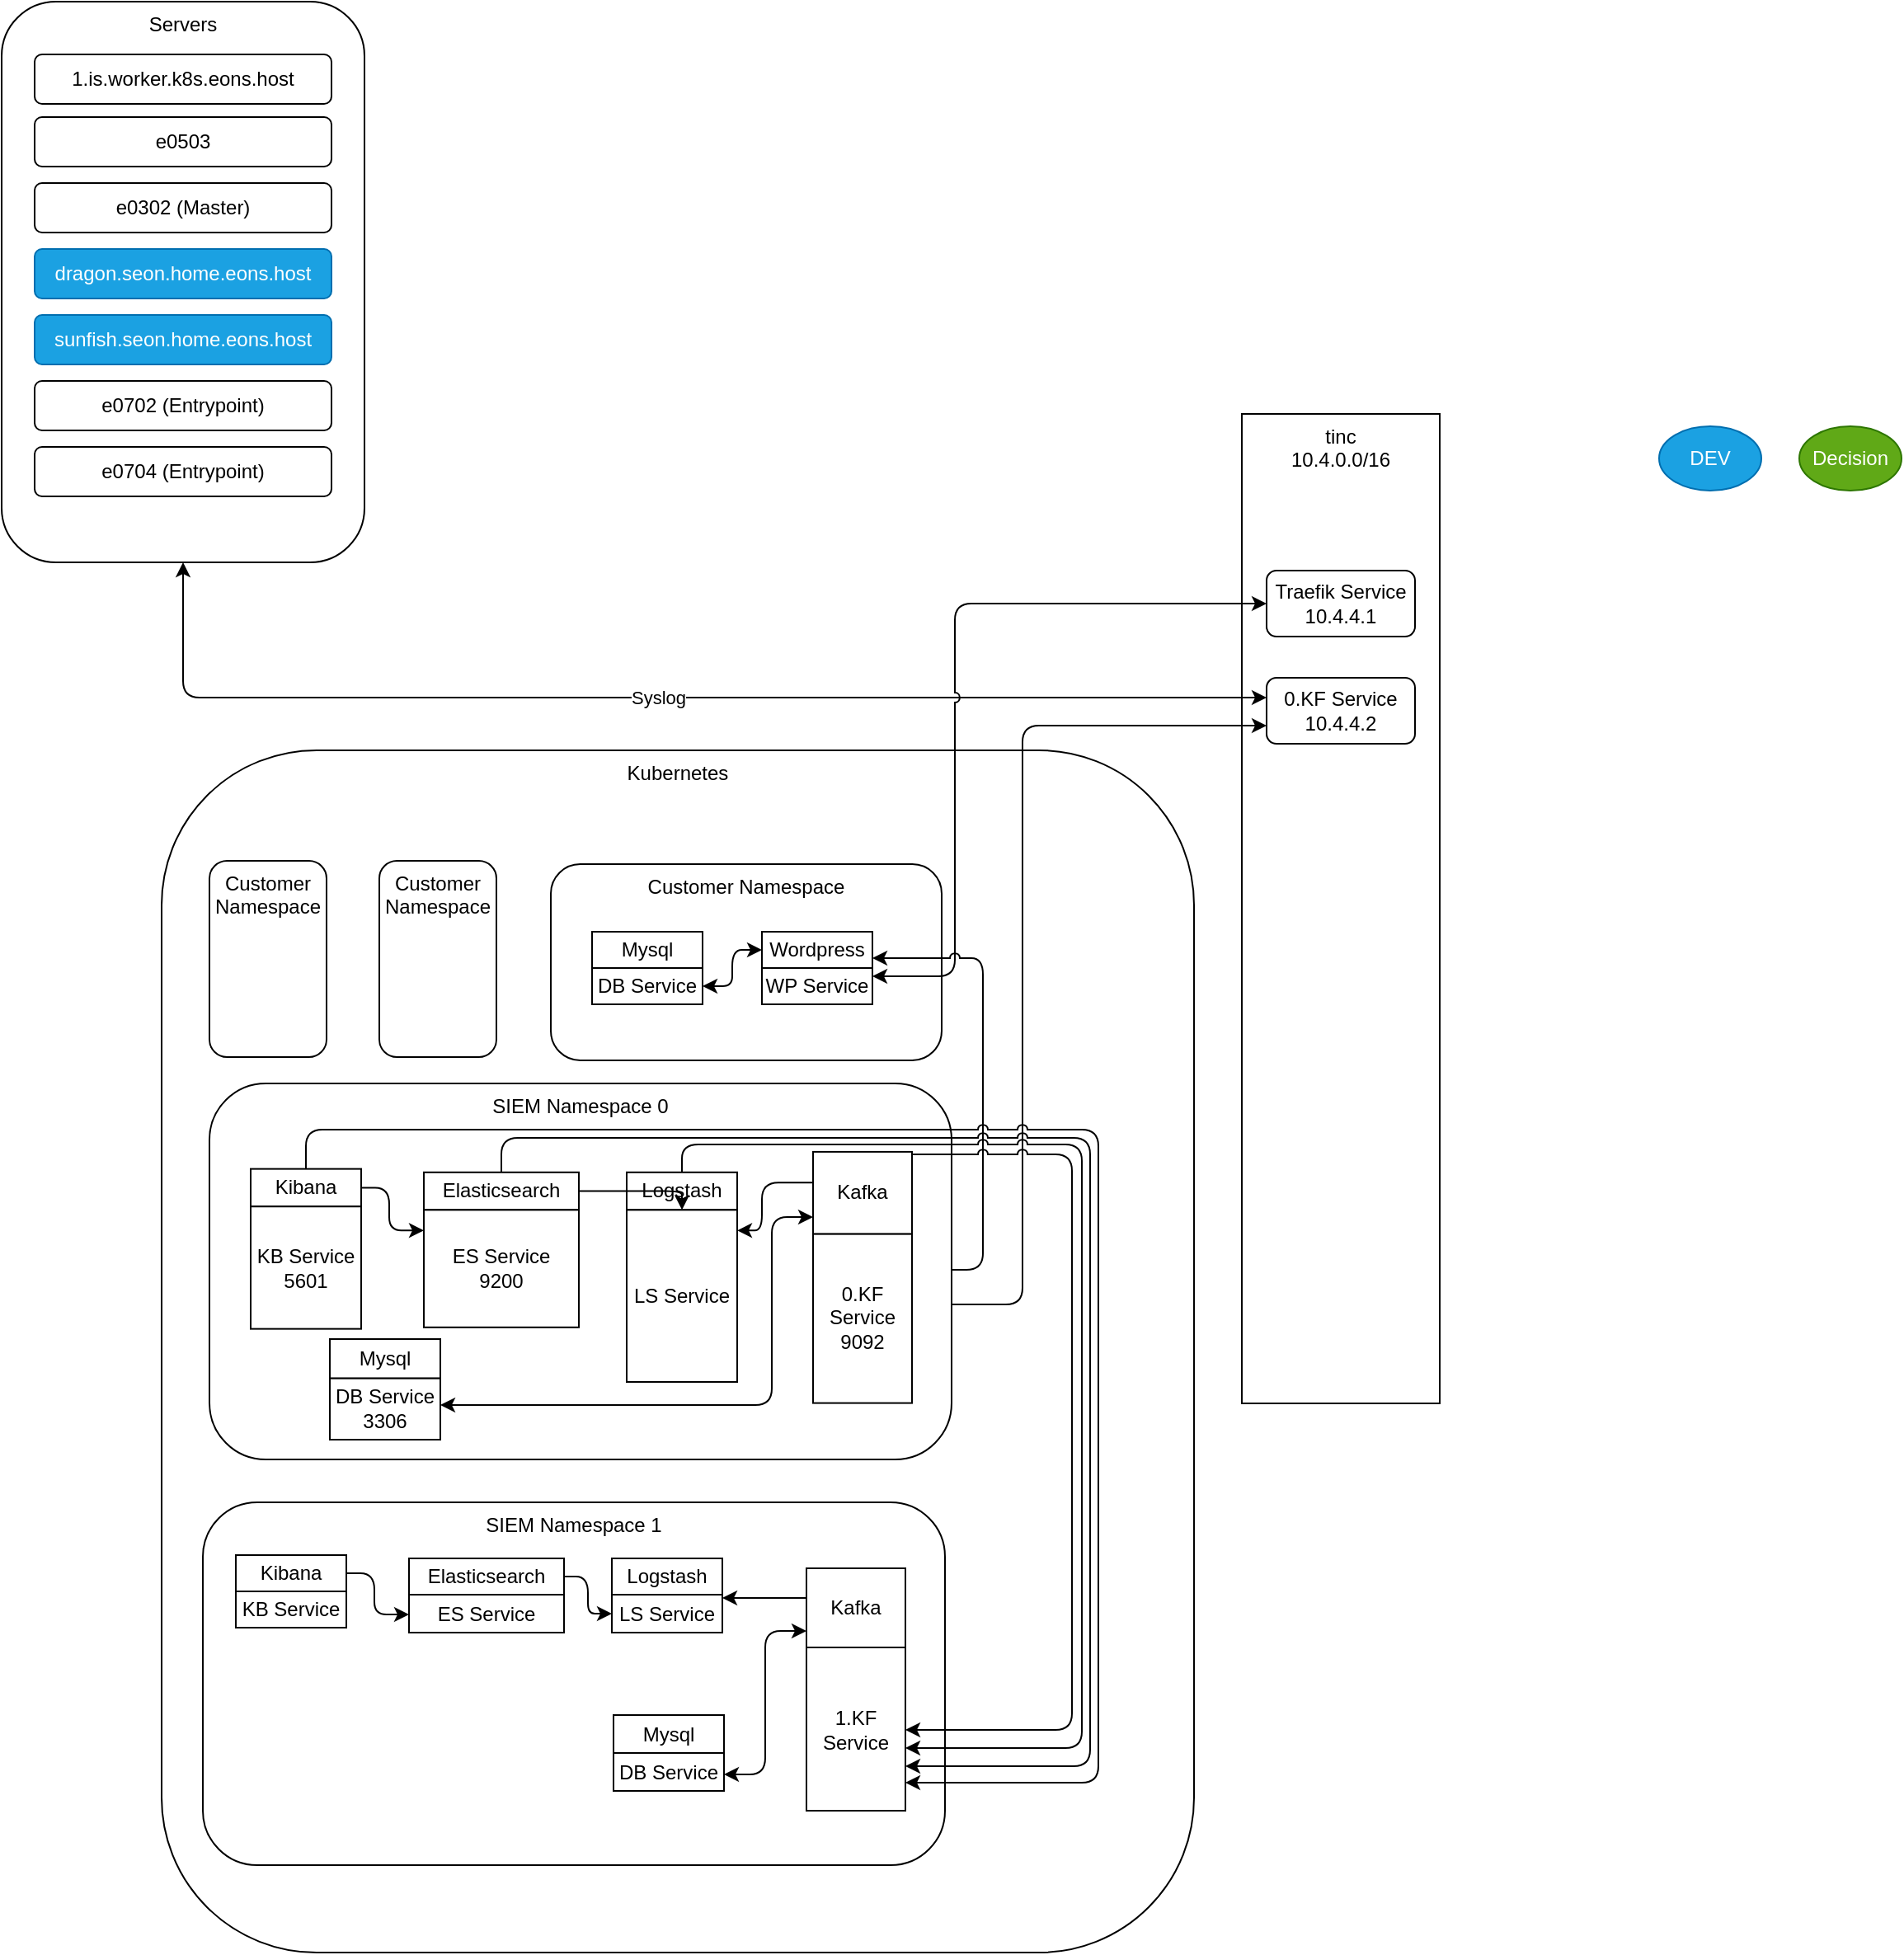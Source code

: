 <mxfile>
    <diagram id="RnGx_1MqtxKIJfERi9v0" name="Page-1">
        <mxGraphModel dx="1486" dy="816" grid="0" gridSize="10" guides="1" tooltips="1" connect="1" arrows="1" fold="1" page="0" pageScale="1" pageWidth="850" pageHeight="1100" math="0" shadow="0">
            <root>
                <mxCell id="0"/>
                <mxCell id="1" parent="0"/>
                <mxCell id="30" value="Kubernetes" style="rounded=1;whiteSpace=wrap;html=1;verticalAlign=top;" parent="1" vertex="1">
                    <mxGeometry x="55" y="244" width="626" height="729" as="geometry"/>
                </mxCell>
                <mxCell id="11" value="tinc&lt;br&gt;10.4.0.0/16" style="rounded=0;whiteSpace=wrap;html=1;verticalAlign=top;" parent="1" vertex="1">
                    <mxGeometry x="710" y="40" width="120" height="600" as="geometry"/>
                </mxCell>
                <mxCell id="61" value="Syslog" style="edgeStyle=orthogonalEdgeStyle;jumpStyle=arc;html=1;startArrow=classic;startFill=1;" edge="1" parent="1" source="10" target="14">
                    <mxGeometry relative="1" as="geometry">
                        <Array as="points">
                            <mxPoint x="353" y="212"/>
                            <mxPoint x="353" y="212"/>
                        </Array>
                    </mxGeometry>
                </mxCell>
                <mxCell id="29" style="edgeStyle=orthogonalEdgeStyle;html=1;startArrow=classic;startFill=1;" parent="1" source="28" target="14" edge="1">
                    <mxGeometry relative="1" as="geometry">
                        <Array as="points">
                            <mxPoint x="577" y="580"/>
                            <mxPoint x="577" y="229"/>
                        </Array>
                    </mxGeometry>
                </mxCell>
                <mxCell id="13" value="Traefik Service&lt;br&gt;10.4.4.1" style="rounded=1;whiteSpace=wrap;html=1;" parent="1" vertex="1">
                    <mxGeometry x="725" y="135" width="90" height="40" as="geometry"/>
                </mxCell>
                <mxCell id="14" value="0.KF Service&lt;br&gt;10.4.4.2" style="rounded=1;whiteSpace=wrap;html=1;" parent="1" vertex="1">
                    <mxGeometry x="725" y="200" width="90" height="40" as="geometry"/>
                </mxCell>
                <mxCell id="23" value="DEV" style="ellipse;whiteSpace=wrap;html=1;fillColor=#1ba1e2;fontColor=#ffffff;strokeColor=#006EAF;" parent="1" vertex="1">
                    <mxGeometry x="963" y="47.5" width="62" height="39" as="geometry"/>
                </mxCell>
                <mxCell id="62" value="Decision" style="ellipse;whiteSpace=wrap;html=1;fillColor=#60a917;fontColor=#ffffff;strokeColor=#2D7600;" vertex="1" parent="1">
                    <mxGeometry x="1048" y="47.5" width="62" height="39" as="geometry"/>
                </mxCell>
                <mxCell id="63" value="" style="group" connectable="0" vertex="1" parent="1">
                    <mxGeometry x="-42" y="-210" width="220" height="340" as="geometry"/>
                </mxCell>
                <mxCell id="10" value="Servers" style="rounded=1;whiteSpace=wrap;html=1;verticalAlign=top;" parent="63" vertex="1">
                    <mxGeometry width="220" height="340" as="geometry"/>
                </mxCell>
                <mxCell id="21" value="e0702 (Entrypoint)" style="rounded=1;whiteSpace=wrap;html=1;" parent="63" vertex="1">
                    <mxGeometry x="20" y="230" width="180" height="30" as="geometry"/>
                </mxCell>
                <mxCell id="17" value="e0503" style="rounded=1;whiteSpace=wrap;html=1;" parent="63" vertex="1">
                    <mxGeometry x="20" y="70" width="180" height="30" as="geometry"/>
                </mxCell>
                <mxCell id="22" value="e0704 (Entrypoint)" style="rounded=1;whiteSpace=wrap;html=1;" parent="63" vertex="1">
                    <mxGeometry x="20" y="270" width="180" height="30" as="geometry"/>
                </mxCell>
                <mxCell id="19" value="dragon.seon.home.eons.host" style="rounded=1;whiteSpace=wrap;html=1;fillColor=#1ba1e2;fontColor=#ffffff;strokeColor=#006EAF;" parent="63" vertex="1">
                    <mxGeometry x="20" y="150" width="180" height="30" as="geometry"/>
                </mxCell>
                <mxCell id="20" value="sunfish.seon.home.eons.host" style="rounded=1;whiteSpace=wrap;html=1;fillColor=#1ba1e2;fontColor=#ffffff;strokeColor=#006EAF;" parent="63" vertex="1">
                    <mxGeometry x="20" y="190" width="180" height="30" as="geometry"/>
                </mxCell>
                <mxCell id="9" value="1.is.worker.k8s.eons.host" style="rounded=1;whiteSpace=wrap;html=1;" parent="63" vertex="1">
                    <mxGeometry x="20" y="32" width="180" height="30" as="geometry"/>
                </mxCell>
                <mxCell id="18" value="e0302 (Master)" style="rounded=1;whiteSpace=wrap;html=1;" parent="63" vertex="1">
                    <mxGeometry x="20" y="110" width="180" height="30" as="geometry"/>
                </mxCell>
                <mxCell id="64" value="Customer Namespace" style="rounded=1;whiteSpace=wrap;html=1;verticalAlign=top;shadow=0;" vertex="1" parent="1">
                    <mxGeometry x="291" y="313" width="237" height="119" as="geometry"/>
                </mxCell>
                <mxCell id="65" value="" style="group" connectable="0" vertex="1" parent="1">
                    <mxGeometry x="419" y="354" width="67" height="44" as="geometry"/>
                </mxCell>
                <mxCell id="66" value="Wordpress" style="rounded=0;whiteSpace=wrap;html=1;" vertex="1" parent="65">
                    <mxGeometry width="67" height="22" as="geometry"/>
                </mxCell>
                <mxCell id="67" value="WP Service" style="rounded=0;whiteSpace=wrap;html=1;" vertex="1" parent="65">
                    <mxGeometry y="22" width="67" height="22" as="geometry"/>
                </mxCell>
                <mxCell id="68" value="" style="group" connectable="0" vertex="1" parent="1">
                    <mxGeometry x="316" y="354" width="67" height="44" as="geometry"/>
                </mxCell>
                <mxCell id="69" value="Mysql" style="rounded=0;whiteSpace=wrap;html=1;" vertex="1" parent="68">
                    <mxGeometry width="67" height="22" as="geometry"/>
                </mxCell>
                <mxCell id="70" value="DB Service" style="rounded=0;whiteSpace=wrap;html=1;" vertex="1" parent="68">
                    <mxGeometry y="22" width="67" height="22" as="geometry"/>
                </mxCell>
                <mxCell id="71" style="edgeStyle=orthogonalEdgeStyle;jumpStyle=arc;html=1;startArrow=classic;startFill=1;" edge="1" parent="1" source="66" target="70">
                    <mxGeometry relative="1" as="geometry"/>
                </mxCell>
                <mxCell id="72" style="edgeStyle=orthogonalEdgeStyle;jumpStyle=arc;html=1;startArrow=classic;startFill=1;" edge="1" parent="1" source="67" target="13">
                    <mxGeometry relative="1" as="geometry">
                        <Array as="points">
                            <mxPoint x="536" y="381"/>
                            <mxPoint x="536" y="155"/>
                        </Array>
                    </mxGeometry>
                </mxCell>
                <mxCell id="73" style="edgeStyle=orthogonalEdgeStyle;jumpStyle=arc;html=1;startArrow=classic;startFill=1;" edge="1" parent="1" source="66" target="28">
                    <mxGeometry relative="1" as="geometry">
                        <Array as="points">
                            <mxPoint x="553" y="370"/>
                            <mxPoint x="553" y="559"/>
                        </Array>
                    </mxGeometry>
                </mxCell>
                <mxCell id="74" value="Customer Namespace" style="rounded=1;whiteSpace=wrap;html=1;verticalAlign=top;shadow=0;" vertex="1" parent="1">
                    <mxGeometry x="84" y="311" width="71" height="119" as="geometry"/>
                </mxCell>
                <mxCell id="75" value="Customer Namespace" style="rounded=1;whiteSpace=wrap;html=1;verticalAlign=top;shadow=0;" vertex="1" parent="1">
                    <mxGeometry x="187" y="311" width="71" height="119" as="geometry"/>
                </mxCell>
                <mxCell id="77" value="" style="group" connectable="0" vertex="1" parent="1">
                    <mxGeometry x="84" y="446" width="450" height="228" as="geometry"/>
                </mxCell>
                <mxCell id="24" value="SIEM Namespace 0" style="rounded=1;whiteSpace=wrap;html=1;verticalAlign=top;shadow=0;" parent="77" vertex="1">
                    <mxGeometry width="450" height="228" as="geometry"/>
                </mxCell>
                <mxCell id="43" value="" style="group" parent="77" vertex="1" connectable="0">
                    <mxGeometry x="366" y="41.455" width="60" height="152.345" as="geometry"/>
                </mxCell>
                <mxCell id="28" value="0.KF&lt;br&gt;Service&lt;br&gt;9092" style="rounded=0;whiteSpace=wrap;html=1;" parent="43" vertex="1">
                    <mxGeometry y="49.745" width="60" height="102.6" as="geometry"/>
                </mxCell>
                <mxCell id="42" value="Kafka" style="rounded=0;whiteSpace=wrap;html=1;" parent="43" vertex="1">
                    <mxGeometry width="60" height="49.745" as="geometry"/>
                </mxCell>
                <mxCell id="51" style="edgeStyle=orthogonalEdgeStyle;html=1;startArrow=classic;startFill=1;" parent="77" source="42" target="32" edge="1">
                    <mxGeometry relative="1" as="geometry">
                        <Array as="points">
                            <mxPoint x="341" y="81"/>
                            <mxPoint x="341" y="195"/>
                        </Array>
                    </mxGeometry>
                </mxCell>
                <mxCell id="53" style="edgeStyle=orthogonalEdgeStyle;html=1;" parent="77" source="42" target="38" edge="1">
                    <mxGeometry relative="1" as="geometry">
                        <Array as="points">
                            <mxPoint x="335" y="60.109"/>
                            <mxPoint x="335" y="89.127"/>
                        </Array>
                    </mxGeometry>
                </mxCell>
                <mxCell id="39" value="" style="group" parent="77" vertex="1" connectable="0">
                    <mxGeometry x="253" y="53.891" width="67" height="46.636" as="geometry"/>
                </mxCell>
                <mxCell id="34" value="Logstash" style="rounded=0;whiteSpace=wrap;html=1;" parent="39" vertex="1">
                    <mxGeometry width="67" height="22.8" as="geometry"/>
                </mxCell>
                <mxCell id="44" value="" style="group" parent="77" vertex="1" connectable="0">
                    <mxGeometry x="130" y="53.891" width="94" height="94" as="geometry"/>
                </mxCell>
                <mxCell id="36" value="Elasticsearch" style="rounded=0;whiteSpace=wrap;html=1;" parent="44" vertex="1">
                    <mxGeometry width="94" height="22.8" as="geometry"/>
                </mxCell>
                <mxCell id="40" value="&lt;div&gt;ES Service&lt;/div&gt;&lt;div&gt;9200&lt;br&gt;&lt;/div&gt;" style="rounded=0;whiteSpace=wrap;html=1;" parent="44" vertex="1">
                    <mxGeometry y="22.8" width="94" height="71.2" as="geometry"/>
                </mxCell>
                <mxCell id="46" value="" style="group" parent="77" vertex="1" connectable="0">
                    <mxGeometry x="25" y="51.818" width="67" height="97" as="geometry"/>
                </mxCell>
                <mxCell id="37" value="Kibana" style="rounded=0;whiteSpace=wrap;html=1;" parent="46" vertex="1">
                    <mxGeometry width="67" height="22.8" as="geometry"/>
                </mxCell>
                <mxCell id="45" value="&lt;div&gt;KB Service&lt;/div&gt;&lt;div&gt;5601&lt;br&gt;&lt;/div&gt;" style="rounded=0;whiteSpace=wrap;html=1;" parent="46" vertex="1">
                    <mxGeometry y="22.8" width="67" height="74.2" as="geometry"/>
                </mxCell>
                <mxCell id="38" value="LS Service" style="rounded=0;whiteSpace=wrap;html=1;" parent="77" vertex="1">
                    <mxGeometry x="253" y="76.69" width="67" height="104.31" as="geometry"/>
                </mxCell>
                <mxCell id="56" style="edgeStyle=orthogonalEdgeStyle;html=1;" edge="1" parent="77" source="37" target="40">
                    <mxGeometry relative="1" as="geometry">
                        <Array as="points">
                            <mxPoint x="109" y="63.218"/>
                            <mxPoint x="109" y="89.127"/>
                        </Array>
                    </mxGeometry>
                </mxCell>
                <mxCell id="57" style="edgeStyle=orthogonalEdgeStyle;html=1;" edge="1" parent="77" source="36" target="38">
                    <mxGeometry relative="1" as="geometry"/>
                </mxCell>
                <mxCell id="33" value="" style="group" parent="77" vertex="1" connectable="0">
                    <mxGeometry x="73" y="155.001" width="67" height="61" as="geometry"/>
                </mxCell>
                <mxCell id="31" value="Mysql" style="rounded=0;whiteSpace=wrap;html=1;" parent="33" vertex="1">
                    <mxGeometry width="67" height="23.836" as="geometry"/>
                </mxCell>
                <mxCell id="32" value="DB Service&lt;br&gt;3306" style="rounded=0;whiteSpace=wrap;html=1;" parent="33" vertex="1">
                    <mxGeometry y="23.84" width="67" height="37.16" as="geometry"/>
                </mxCell>
                <mxCell id="78" value="" style="group" connectable="0" vertex="1" parent="1">
                    <mxGeometry x="80" y="700" width="450" height="220" as="geometry"/>
                </mxCell>
                <mxCell id="79" value="SIEM Namespace 1" style="rounded=1;whiteSpace=wrap;html=1;verticalAlign=top;shadow=0;" vertex="1" parent="78">
                    <mxGeometry width="450" height="220" as="geometry"/>
                </mxCell>
                <mxCell id="80" value="" style="group" connectable="0" vertex="1" parent="78">
                    <mxGeometry x="249" y="129" width="67" height="46" as="geometry"/>
                </mxCell>
                <mxCell id="81" value="Mysql" style="rounded=0;whiteSpace=wrap;html=1;" vertex="1" parent="80">
                    <mxGeometry width="67" height="23" as="geometry"/>
                </mxCell>
                <mxCell id="82" value="DB Service" style="rounded=0;whiteSpace=wrap;html=1;" vertex="1" parent="80">
                    <mxGeometry y="23" width="67" height="23" as="geometry"/>
                </mxCell>
                <mxCell id="83" value="" style="group" connectable="0" vertex="1" parent="78">
                    <mxGeometry x="248" y="34" width="67" height="45" as="geometry"/>
                </mxCell>
                <mxCell id="84" value="Logstash" style="rounded=0;whiteSpace=wrap;html=1;" vertex="1" parent="83">
                    <mxGeometry width="67" height="22" as="geometry"/>
                </mxCell>
                <mxCell id="85" value="" style="group" connectable="0" vertex="1" parent="78">
                    <mxGeometry x="366" y="40" width="60" height="147" as="geometry"/>
                </mxCell>
                <mxCell id="86" value="1.KF&lt;br&gt;Service" style="rounded=0;whiteSpace=wrap;html=1;" vertex="1" parent="85">
                    <mxGeometry y="48" width="60" height="99" as="geometry"/>
                </mxCell>
                <mxCell id="87" value="Kafka" style="rounded=0;whiteSpace=wrap;html=1;" vertex="1" parent="85">
                    <mxGeometry width="60" height="48" as="geometry"/>
                </mxCell>
                <mxCell id="88" value="" style="group" connectable="0" vertex="1" parent="78">
                    <mxGeometry x="125" y="34" width="94" height="45" as="geometry"/>
                </mxCell>
                <mxCell id="89" value="Elasticsearch" style="rounded=0;whiteSpace=wrap;html=1;" vertex="1" parent="88">
                    <mxGeometry width="94" height="22" as="geometry"/>
                </mxCell>
                <mxCell id="90" value="ES Service" style="rounded=0;whiteSpace=wrap;html=1;" vertex="1" parent="88">
                    <mxGeometry y="22" width="94" height="23" as="geometry"/>
                </mxCell>
                <mxCell id="91" value="" style="group" connectable="0" vertex="1" parent="78">
                    <mxGeometry x="20" y="32" width="67" height="44" as="geometry"/>
                </mxCell>
                <mxCell id="92" value="Kibana" style="rounded=0;whiteSpace=wrap;html=1;" vertex="1" parent="91">
                    <mxGeometry width="67" height="22" as="geometry"/>
                </mxCell>
                <mxCell id="93" value="KB Service" style="rounded=0;whiteSpace=wrap;html=1;" vertex="1" parent="91">
                    <mxGeometry y="22" width="67" height="22" as="geometry"/>
                </mxCell>
                <mxCell id="94" value="LS Service" style="rounded=0;whiteSpace=wrap;html=1;" vertex="1" parent="78">
                    <mxGeometry x="248" y="56" width="67" height="23" as="geometry"/>
                </mxCell>
                <mxCell id="95" style="edgeStyle=orthogonalEdgeStyle;html=1;startArrow=classic;startFill=1;" edge="1" parent="78" source="87" target="82">
                    <mxGeometry relative="1" as="geometry">
                        <Array as="points">
                            <mxPoint x="341" y="78"/>
                            <mxPoint x="341" y="165"/>
                        </Array>
                    </mxGeometry>
                </mxCell>
                <mxCell id="96" style="edgeStyle=orthogonalEdgeStyle;html=1;" edge="1" parent="78" source="87" target="94">
                    <mxGeometry relative="1" as="geometry">
                        <Array as="points">
                            <mxPoint x="341" y="58"/>
                            <mxPoint x="341" y="58"/>
                        </Array>
                    </mxGeometry>
                </mxCell>
                <mxCell id="97" style="edgeStyle=orthogonalEdgeStyle;html=1;" edge="1" parent="78" source="92" target="90">
                    <mxGeometry relative="1" as="geometry">
                        <Array as="points">
                            <mxPoint x="104" y="43"/>
                            <mxPoint x="104" y="68"/>
                        </Array>
                    </mxGeometry>
                </mxCell>
                <mxCell id="98" style="edgeStyle=orthogonalEdgeStyle;html=1;" edge="1" parent="78" source="89" target="94">
                    <mxGeometry relative="1" as="geometry"/>
                </mxCell>
                <mxCell id="99" style="edgeStyle=orthogonalEdgeStyle;jumpStyle=arc;html=1;startArrow=none;startFill=0;" edge="1" parent="1" source="42" target="86">
                    <mxGeometry relative="1" as="geometry">
                        <Array as="points">
                            <mxPoint x="607" y="489"/>
                            <mxPoint x="607" y="838"/>
                        </Array>
                    </mxGeometry>
                </mxCell>
                <mxCell id="100" style="edgeStyle=orthogonalEdgeStyle;jumpStyle=arc;html=1;startArrow=none;startFill=0;" edge="1" parent="1" source="34" target="86">
                    <mxGeometry relative="1" as="geometry">
                        <Array as="points">
                            <mxPoint x="371" y="483"/>
                            <mxPoint x="613" y="483"/>
                            <mxPoint x="613" y="849"/>
                        </Array>
                    </mxGeometry>
                </mxCell>
                <mxCell id="101" style="edgeStyle=orthogonalEdgeStyle;jumpStyle=arc;html=1;startArrow=none;startFill=0;" edge="1" parent="1" source="36" target="86">
                    <mxGeometry relative="1" as="geometry">
                        <Array as="points">
                            <mxPoint x="261" y="479"/>
                            <mxPoint x="618" y="479"/>
                            <mxPoint x="618" y="860"/>
                        </Array>
                    </mxGeometry>
                </mxCell>
                <mxCell id="102" value="" style="edgeStyle=orthogonalEdgeStyle;jumpStyle=arc;html=1;startArrow=none;startFill=0;" edge="1" parent="1" source="37" target="86">
                    <mxGeometry relative="1" as="geometry">
                        <Array as="points">
                            <mxPoint x="143" y="474"/>
                            <mxPoint x="623" y="474"/>
                            <mxPoint x="623" y="870"/>
                        </Array>
                    </mxGeometry>
                </mxCell>
            </root>
        </mxGraphModel>
    </diagram>
</mxfile>